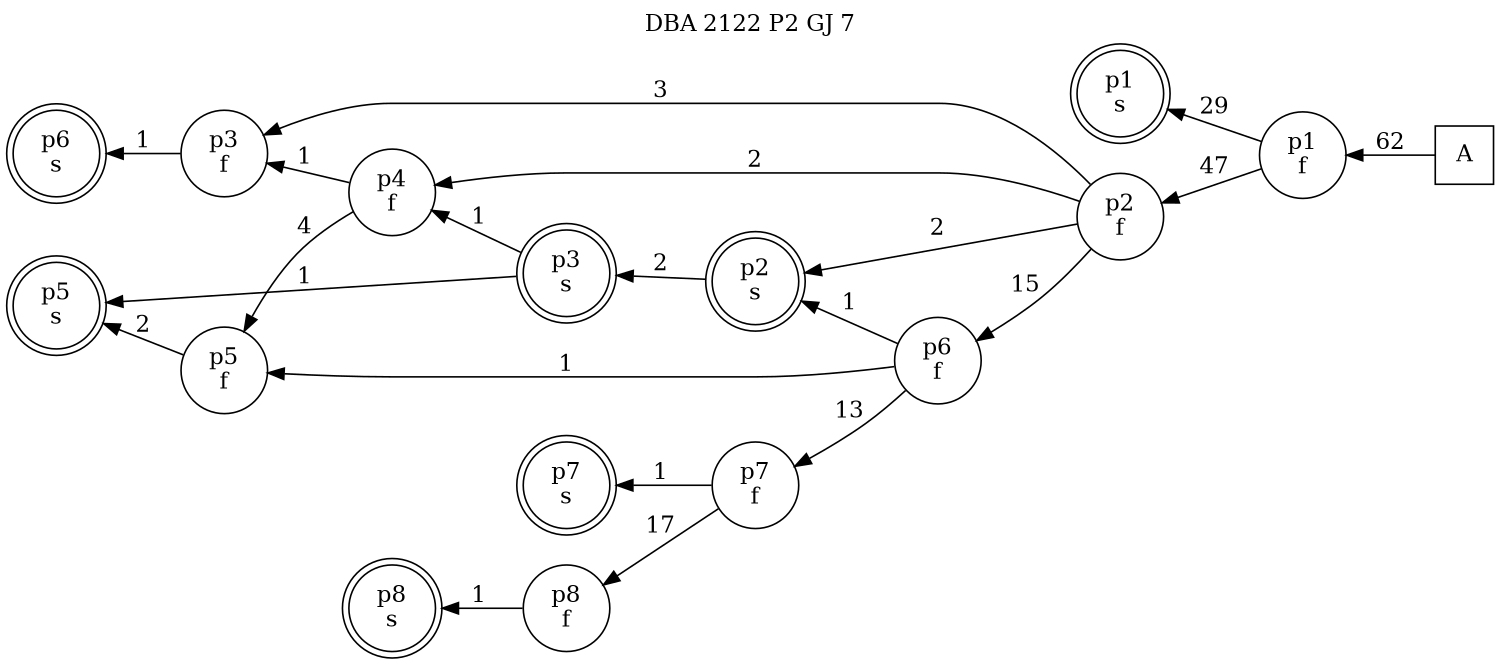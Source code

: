 digraph DBA_2122_P2_GJ_7_GOOD {
labelloc="tl"
label= " DBA 2122 P2 GJ 7 "
rankdir="RL";
graph [ size=" 10 , 10 !"]

"A" [shape="square" label="A"]
"p1_f" [shape="circle" label="p1
f"]
"p1_s" [shape="doublecircle" label="p1
s"]
"p2_f" [shape="circle" label="p2
f"]
"p3_f" [shape="circle" label="p3
f"]
"p4_f" [shape="circle" label="p4
f"]
"p2_s" [shape="doublecircle" label="p2
s"]
"p6_f" [shape="circle" label="p6
f"]
"p5_f" [shape="circle" label="p5
f"]
"p6_s" [shape="doublecircle" label="p6
s"]
"p3_s" [shape="doublecircle" label="p3
s"]
"p5_s" [shape="doublecircle" label="p5
s"]
"p7_f" [shape="circle" label="p7
f"]
"p7_s" [shape="doublecircle" label="p7
s"]
"p8_f" [shape="circle" label="p8
f"]
"p8_s" [shape="doublecircle" label="p8
s"]
"A" -> "p1_f" [ label=62]
"p1_f" -> "p1_s" [ label=29]
"p1_f" -> "p2_f" [ label=47]
"p2_f" -> "p3_f" [ label=3]
"p2_f" -> "p4_f" [ label=2]
"p2_f" -> "p2_s" [ label=2]
"p2_f" -> "p6_f" [ label=15]
"p3_f" -> "p6_s" [ label=1]
"p4_f" -> "p3_f" [ label=1]
"p4_f" -> "p5_f" [ label=4]
"p2_s" -> "p3_s" [ label=2]
"p6_f" -> "p2_s" [ label=1]
"p6_f" -> "p5_f" [ label=1]
"p6_f" -> "p7_f" [ label=13]
"p5_f" -> "p5_s" [ label=2]
"p3_s" -> "p4_f" [ label=1]
"p3_s" -> "p5_s" [ label=1]
"p7_f" -> "p7_s" [ label=1]
"p7_f" -> "p8_f" [ label=17]
"p8_f" -> "p8_s" [ label=1]
}
